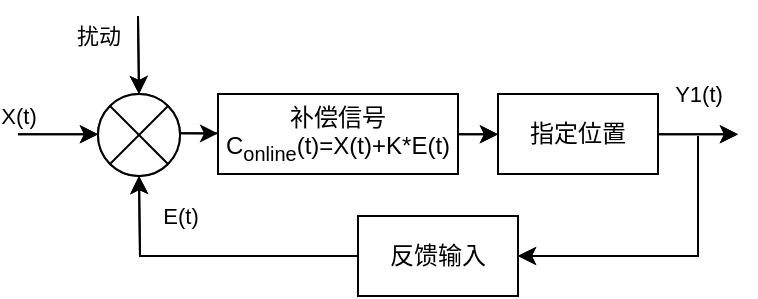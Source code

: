 <mxfile version="24.0.7" type="github">
  <diagram name="第 1 页" id="X_WzhRcTmZeRYNDWzMod">
    <mxGraphModel dx="-730" dy="712" grid="1" gridSize="10" guides="1" tooltips="1" connect="1" arrows="1" fold="1" page="1" pageScale="1" pageWidth="827" pageHeight="1169" math="0" shadow="0">
      <root>
        <mxCell id="0" />
        <mxCell id="1" parent="0" />
        <mxCell id="34MGKpjOczkvwT_8tjg5-1" value="" style="ellipse;whiteSpace=wrap;html=1;aspect=fixed;" vertex="1" parent="1">
          <mxGeometry x="2040" y="539" width="41" height="41" as="geometry" />
        </mxCell>
        <mxCell id="34MGKpjOczkvwT_8tjg5-2" value="" style="endArrow=classic;html=1;rounded=0;" edge="1" parent="1">
          <mxGeometry width="50" height="50" relative="1" as="geometry">
            <mxPoint x="2000" y="559.16" as="sourcePoint" />
            <mxPoint x="2040" y="559.16" as="targetPoint" />
          </mxGeometry>
        </mxCell>
        <mxCell id="34MGKpjOczkvwT_8tjg5-3" value="X(t)" style="edgeLabel;html=1;align=center;verticalAlign=middle;resizable=0;points=[];" vertex="1" connectable="0" parent="34MGKpjOczkvwT_8tjg5-2">
          <mxGeometry x="-0.361" y="-2" relative="1" as="geometry">
            <mxPoint x="-13" y="-11" as="offset" />
          </mxGeometry>
        </mxCell>
        <mxCell id="34MGKpjOczkvwT_8tjg5-4" value="补偿信号C&lt;sub&gt;online&lt;/sub&gt;(t)=K*E(t)" style="rounded=0;whiteSpace=wrap;html=1;" vertex="1" parent="1">
          <mxGeometry x="2120" y="539" width="90" height="40" as="geometry" />
        </mxCell>
        <mxCell id="34MGKpjOczkvwT_8tjg5-5" value="指定位置" style="rounded=0;whiteSpace=wrap;html=1;" vertex="1" parent="1">
          <mxGeometry x="2240" y="539" width="80" height="40" as="geometry" />
        </mxCell>
        <mxCell id="34MGKpjOczkvwT_8tjg5-6" value="" style="endArrow=classic;html=1;rounded=0;" edge="1" parent="1">
          <mxGeometry width="50" height="50" relative="1" as="geometry">
            <mxPoint x="2081" y="558.66" as="sourcePoint" />
            <mxPoint x="2121" y="558.66" as="targetPoint" />
          </mxGeometry>
        </mxCell>
        <mxCell id="34MGKpjOczkvwT_8tjg5-7" value="" style="endArrow=classic;html=1;rounded=0;" edge="1" parent="1" source="34MGKpjOczkvwT_8tjg5-4">
          <mxGeometry width="50" height="50" relative="1" as="geometry">
            <mxPoint x="2200" y="559.16" as="sourcePoint" />
            <mxPoint x="2240" y="559.16" as="targetPoint" />
          </mxGeometry>
        </mxCell>
        <mxCell id="34MGKpjOczkvwT_8tjg5-8" value="" style="endArrow=classic;html=1;rounded=0;" edge="1" parent="1">
          <mxGeometry width="50" height="50" relative="1" as="geometry">
            <mxPoint x="2320" y="559.16" as="sourcePoint" />
            <mxPoint x="2360" y="559.16" as="targetPoint" />
          </mxGeometry>
        </mxCell>
        <mxCell id="34MGKpjOczkvwT_8tjg5-9" value="Y1(t)" style="edgeLabel;html=1;align=center;verticalAlign=middle;resizable=0;points=[];" vertex="1" connectable="0" parent="34MGKpjOczkvwT_8tjg5-8">
          <mxGeometry x="0.432" relative="1" as="geometry">
            <mxPoint x="-9" y="-20" as="offset" />
          </mxGeometry>
        </mxCell>
        <mxCell id="34MGKpjOczkvwT_8tjg5-10" value="反馈输入" style="rounded=0;whiteSpace=wrap;html=1;" vertex="1" parent="1">
          <mxGeometry x="2170" y="600" width="80" height="40" as="geometry" />
        </mxCell>
        <mxCell id="34MGKpjOczkvwT_8tjg5-11" value="" style="endArrow=classic;html=1;rounded=0;entryX=1;entryY=0.5;entryDx=0;entryDy=0;" edge="1" parent="1" target="34MGKpjOczkvwT_8tjg5-10">
          <mxGeometry width="50" height="50" relative="1" as="geometry">
            <mxPoint x="2340" y="560" as="sourcePoint" />
            <mxPoint x="2320" y="650" as="targetPoint" />
            <Array as="points">
              <mxPoint x="2340" y="620" />
            </Array>
          </mxGeometry>
        </mxCell>
        <mxCell id="34MGKpjOczkvwT_8tjg5-12" value="" style="endArrow=classic;html=1;rounded=0;entryX=0.5;entryY=1;entryDx=0;entryDy=0;exitX=0;exitY=0.5;exitDx=0;exitDy=0;" edge="1" parent="1" source="34MGKpjOczkvwT_8tjg5-10" target="34MGKpjOczkvwT_8tjg5-1">
          <mxGeometry width="50" height="50" relative="1" as="geometry">
            <mxPoint x="2120" y="614" as="sourcePoint" />
            <mxPoint x="2030" y="674" as="targetPoint" />
            <Array as="points">
              <mxPoint x="2061" y="620" />
            </Array>
          </mxGeometry>
        </mxCell>
        <mxCell id="34MGKpjOczkvwT_8tjg5-13" value="E(t)" style="edgeLabel;html=1;align=center;verticalAlign=middle;resizable=0;points=[];" vertex="1" connectable="0" parent="34MGKpjOczkvwT_8tjg5-12">
          <mxGeometry x="0.755" y="-1" relative="1" as="geometry">
            <mxPoint x="19" y="2" as="offset" />
          </mxGeometry>
        </mxCell>
        <mxCell id="34MGKpjOczkvwT_8tjg5-14" value="" style="endArrow=classic;html=1;rounded=0;entryX=0.5;entryY=0;entryDx=0;entryDy=0;" edge="1" parent="1" target="34MGKpjOczkvwT_8tjg5-1">
          <mxGeometry width="50" height="50" relative="1" as="geometry">
            <mxPoint x="2060" y="500" as="sourcePoint" />
            <mxPoint x="2100" y="500" as="targetPoint" />
          </mxGeometry>
        </mxCell>
        <mxCell id="34MGKpjOczkvwT_8tjg5-15" value="扰动" style="edgeLabel;html=1;align=center;verticalAlign=middle;resizable=0;points=[];" vertex="1" connectable="0" parent="34MGKpjOczkvwT_8tjg5-14">
          <mxGeometry x="-0.421" relative="1" as="geometry">
            <mxPoint x="-20" y="-2" as="offset" />
          </mxGeometry>
        </mxCell>
        <mxCell id="34MGKpjOczkvwT_8tjg5-16" value="" style="endArrow=none;html=1;rounded=0;entryX=1;entryY=1;entryDx=0;entryDy=0;endFill=0;exitX=0;exitY=0;exitDx=0;exitDy=0;" edge="1" parent="1" source="34MGKpjOczkvwT_8tjg5-1" target="34MGKpjOczkvwT_8tjg5-1">
          <mxGeometry width="50" height="50" relative="1" as="geometry">
            <mxPoint x="2170" y="435.5" as="sourcePoint" />
            <mxPoint x="2171" y="474.5" as="targetPoint" />
          </mxGeometry>
        </mxCell>
        <mxCell id="34MGKpjOczkvwT_8tjg5-17" value="" style="endArrow=none;html=1;rounded=0;entryX=1;entryY=0;entryDx=0;entryDy=0;endFill=0;exitX=0;exitY=1;exitDx=0;exitDy=0;" edge="1" parent="1" source="34MGKpjOczkvwT_8tjg5-1" target="34MGKpjOczkvwT_8tjg5-1">
          <mxGeometry width="50" height="50" relative="1" as="geometry">
            <mxPoint x="2056" y="555" as="sourcePoint" />
            <mxPoint x="2085" y="584" as="targetPoint" />
          </mxGeometry>
        </mxCell>
        <mxCell id="34MGKpjOczkvwT_8tjg5-18" value="" style="ellipse;whiteSpace=wrap;html=1;aspect=fixed;" vertex="1" parent="1">
          <mxGeometry x="2040" y="539" width="41" height="41" as="geometry" />
        </mxCell>
        <mxCell id="34MGKpjOczkvwT_8tjg5-19" value="" style="endArrow=classic;html=1;rounded=0;" edge="1" parent="1">
          <mxGeometry width="50" height="50" relative="1" as="geometry">
            <mxPoint x="2000" y="559.16" as="sourcePoint" />
            <mxPoint x="2040" y="559.16" as="targetPoint" />
          </mxGeometry>
        </mxCell>
        <mxCell id="34MGKpjOczkvwT_8tjg5-20" value="X(t)" style="edgeLabel;html=1;align=center;verticalAlign=middle;resizable=0;points=[];" vertex="1" connectable="0" parent="34MGKpjOczkvwT_8tjg5-19">
          <mxGeometry x="-0.361" y="-2" relative="1" as="geometry">
            <mxPoint x="-13" y="-11" as="offset" />
          </mxGeometry>
        </mxCell>
        <mxCell id="34MGKpjOczkvwT_8tjg5-21" value="补偿信号C&lt;sub&gt;online&lt;/sub&gt;(t)=X(t)+K*E(t)" style="rounded=0;whiteSpace=wrap;html=1;" vertex="1" parent="1">
          <mxGeometry x="2100" y="539" width="120" height="40" as="geometry" />
        </mxCell>
        <mxCell id="34MGKpjOczkvwT_8tjg5-22" value="指定位置" style="rounded=0;whiteSpace=wrap;html=1;" vertex="1" parent="1">
          <mxGeometry x="2240" y="539" width="80" height="40" as="geometry" />
        </mxCell>
        <mxCell id="34MGKpjOczkvwT_8tjg5-23" value="" style="endArrow=classic;html=1;rounded=0;" edge="1" parent="1" target="34MGKpjOczkvwT_8tjg5-21">
          <mxGeometry width="50" height="50" relative="1" as="geometry">
            <mxPoint x="2081" y="558.66" as="sourcePoint" />
            <mxPoint x="2121" y="558.66" as="targetPoint" />
          </mxGeometry>
        </mxCell>
        <mxCell id="34MGKpjOczkvwT_8tjg5-24" value="" style="endArrow=classic;html=1;rounded=0;" edge="1" parent="1" source="34MGKpjOczkvwT_8tjg5-21">
          <mxGeometry width="50" height="50" relative="1" as="geometry">
            <mxPoint x="2200" y="559.16" as="sourcePoint" />
            <mxPoint x="2240" y="559.16" as="targetPoint" />
          </mxGeometry>
        </mxCell>
        <mxCell id="34MGKpjOczkvwT_8tjg5-25" value="" style="endArrow=classic;html=1;rounded=0;" edge="1" parent="1">
          <mxGeometry width="50" height="50" relative="1" as="geometry">
            <mxPoint x="2320" y="559.16" as="sourcePoint" />
            <mxPoint x="2360" y="559.16" as="targetPoint" />
          </mxGeometry>
        </mxCell>
        <mxCell id="34MGKpjOczkvwT_8tjg5-26" value="Y1(t)" style="edgeLabel;html=1;align=center;verticalAlign=middle;resizable=0;points=[];" vertex="1" connectable="0" parent="34MGKpjOczkvwT_8tjg5-25">
          <mxGeometry x="0.432" relative="1" as="geometry">
            <mxPoint x="-9" y="-20" as="offset" />
          </mxGeometry>
        </mxCell>
        <mxCell id="34MGKpjOczkvwT_8tjg5-27" value="反馈输入" style="rounded=0;whiteSpace=wrap;html=1;" vertex="1" parent="1">
          <mxGeometry x="2170" y="600" width="80" height="40" as="geometry" />
        </mxCell>
        <mxCell id="34MGKpjOczkvwT_8tjg5-28" value="" style="endArrow=classic;html=1;rounded=0;entryX=1;entryY=0.5;entryDx=0;entryDy=0;" edge="1" parent="1" target="34MGKpjOczkvwT_8tjg5-27">
          <mxGeometry width="50" height="50" relative="1" as="geometry">
            <mxPoint x="2340" y="560" as="sourcePoint" />
            <mxPoint x="2320" y="650" as="targetPoint" />
            <Array as="points">
              <mxPoint x="2340" y="620" />
            </Array>
          </mxGeometry>
        </mxCell>
        <mxCell id="34MGKpjOczkvwT_8tjg5-29" value="" style="endArrow=classic;html=1;rounded=0;entryX=0.5;entryY=1;entryDx=0;entryDy=0;exitX=0;exitY=0.5;exitDx=0;exitDy=0;" edge="1" parent="1" source="34MGKpjOczkvwT_8tjg5-27" target="34MGKpjOczkvwT_8tjg5-18">
          <mxGeometry width="50" height="50" relative="1" as="geometry">
            <mxPoint x="2120" y="614" as="sourcePoint" />
            <mxPoint x="2030" y="674" as="targetPoint" />
            <Array as="points">
              <mxPoint x="2061" y="620" />
            </Array>
          </mxGeometry>
        </mxCell>
        <mxCell id="34MGKpjOczkvwT_8tjg5-30" value="E(t)" style="edgeLabel;html=1;align=center;verticalAlign=middle;resizable=0;points=[];" vertex="1" connectable="0" parent="34MGKpjOczkvwT_8tjg5-29">
          <mxGeometry x="0.755" y="-1" relative="1" as="geometry">
            <mxPoint x="19" y="2" as="offset" />
          </mxGeometry>
        </mxCell>
        <mxCell id="34MGKpjOczkvwT_8tjg5-31" value="" style="endArrow=classic;html=1;rounded=0;entryX=0.5;entryY=0;entryDx=0;entryDy=0;" edge="1" parent="1" target="34MGKpjOczkvwT_8tjg5-18">
          <mxGeometry width="50" height="50" relative="1" as="geometry">
            <mxPoint x="2060" y="500" as="sourcePoint" />
            <mxPoint x="2100" y="500" as="targetPoint" />
          </mxGeometry>
        </mxCell>
        <mxCell id="34MGKpjOczkvwT_8tjg5-32" value="扰动" style="edgeLabel;html=1;align=center;verticalAlign=middle;resizable=0;points=[];" vertex="1" connectable="0" parent="34MGKpjOczkvwT_8tjg5-31">
          <mxGeometry x="-0.421" relative="1" as="geometry">
            <mxPoint x="-20" y="-2" as="offset" />
          </mxGeometry>
        </mxCell>
        <mxCell id="34MGKpjOczkvwT_8tjg5-33" value="" style="endArrow=none;html=1;rounded=0;entryX=1;entryY=1;entryDx=0;entryDy=0;endFill=0;exitX=0;exitY=0;exitDx=0;exitDy=0;" edge="1" parent="1" source="34MGKpjOczkvwT_8tjg5-18" target="34MGKpjOczkvwT_8tjg5-18">
          <mxGeometry width="50" height="50" relative="1" as="geometry">
            <mxPoint x="2170" y="435.5" as="sourcePoint" />
            <mxPoint x="2171" y="474.5" as="targetPoint" />
          </mxGeometry>
        </mxCell>
        <mxCell id="34MGKpjOczkvwT_8tjg5-34" value="" style="endArrow=none;html=1;rounded=0;entryX=1;entryY=0;entryDx=0;entryDy=0;endFill=0;exitX=0;exitY=1;exitDx=0;exitDy=0;" edge="1" parent="1" source="34MGKpjOczkvwT_8tjg5-18" target="34MGKpjOczkvwT_8tjg5-18">
          <mxGeometry width="50" height="50" relative="1" as="geometry">
            <mxPoint x="2056" y="555" as="sourcePoint" />
            <mxPoint x="2085" y="584" as="targetPoint" />
          </mxGeometry>
        </mxCell>
      </root>
    </mxGraphModel>
  </diagram>
</mxfile>
